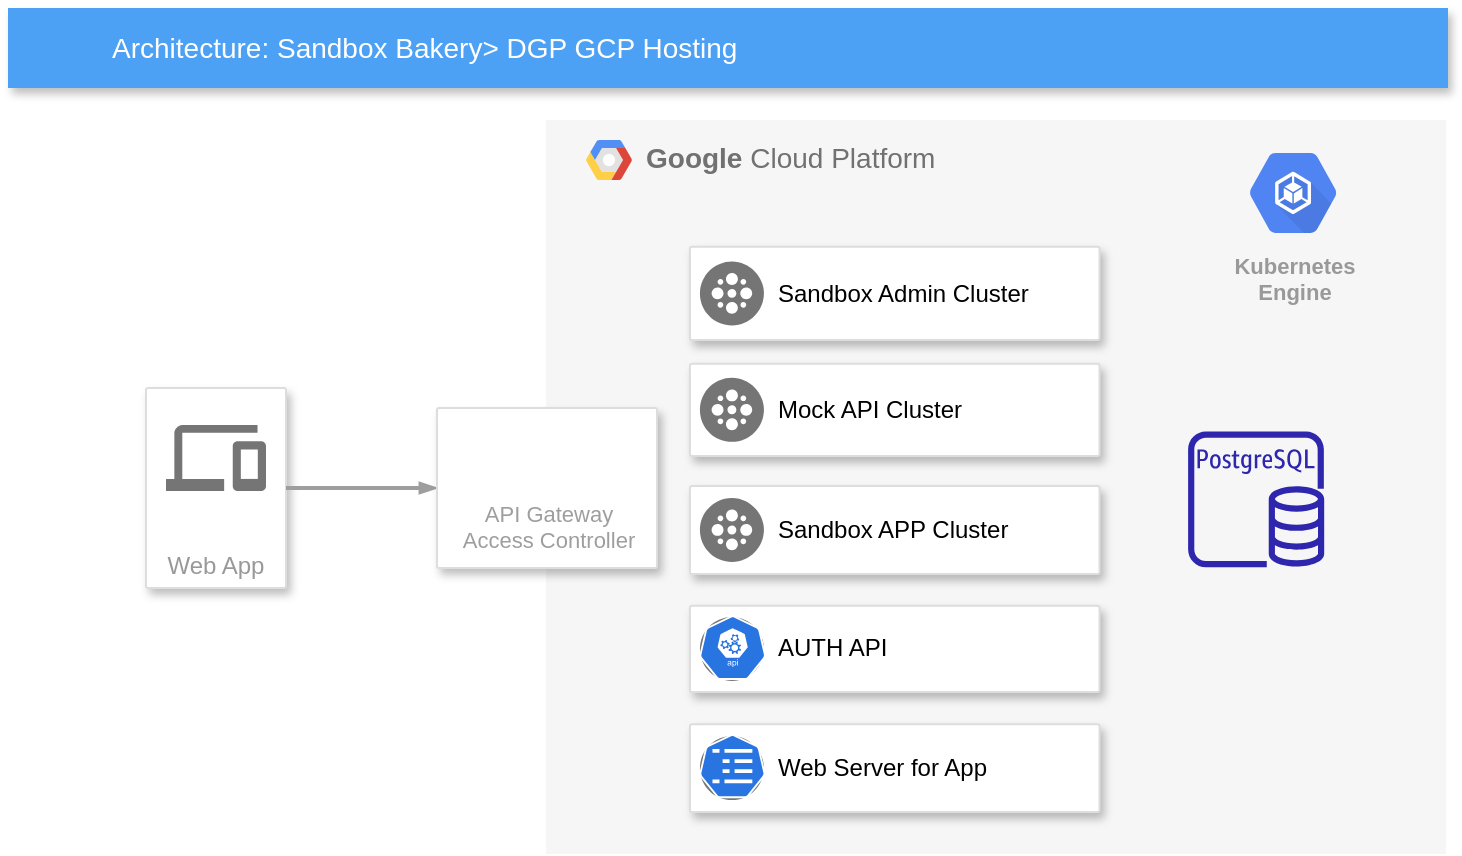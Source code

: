 <mxfile version="17.4.0" type="github" pages="3">
  <diagram id="f106602c-feb2-e66a-4537-3a34d633f6aa" name="Sandbox Bakery">
    <mxGraphModel dx="1662" dy="882" grid="1" gridSize="10" guides="1" tooltips="1" connect="1" arrows="1" fold="1" page="1" pageScale="1" pageWidth="1169" pageHeight="827" background="none" math="0" shadow="0">
      <root>
        <mxCell id="0" />
        <mxCell id="1" parent="0" />
        <mxCell id="14" value="&lt;b&gt;Google &lt;/b&gt;Cloud Platform" style="fillColor=#F6F6F6;strokeColor=none;shadow=0;gradientColor=none;fontSize=14;align=left;spacing=10;fontColor=#717171;9E9E9E;verticalAlign=top;spacingTop=-4;fontStyle=0;spacingLeft=40;html=1;" parent="1" vertex="1">
          <mxGeometry x="520" y="96" width="450" height="367" as="geometry" />
        </mxCell>
        <mxCell id="15" value="" style="shape=mxgraph.gcp2.google_cloud_platform;fillColor=#F6F6F6;strokeColor=none;shadow=0;gradientColor=none;" parent="14" vertex="1">
          <mxGeometry width="23" height="20" relative="1" as="geometry">
            <mxPoint x="20" y="10" as="offset" />
          </mxGeometry>
        </mxCell>
        <mxCell id="ZkhYqguhMuYWFJe9Dj88-1052" value="Kubernetes&#xa;Engine" style="sketch=0;html=1;fillColor=#5184F3;strokeColor=none;verticalAlign=top;labelPosition=center;verticalLabelPosition=bottom;align=center;spacingTop=-6;fontSize=11;fontStyle=1;fontColor=#999999;shape=mxgraph.gcp2.hexIcon;prIcon=container_engine" parent="14" vertex="1">
          <mxGeometry x="340.563" y="7.038" width="66.109" height="58.821" as="geometry" />
        </mxCell>
        <mxCell id="JJU6Y2cLOWEsTwv16sT9-1059" value="" style="sketch=0;outlineConnect=0;fontColor=#FFFFFFF;gradientColor=none;fillColor=#2E27AD;strokeColor=none;dashed=0;verticalLabelPosition=bottom;verticalAlign=top;align=center;html=1;fontSize=12;fontStyle=0;aspect=fixed;pointerEvents=1;shape=mxgraph.aws4.rds_postgresql_instance;" vertex="1" parent="14">
          <mxGeometry x="321.057" y="155.697" width="68.038" height="68.038" as="geometry" />
        </mxCell>
        <mxCell id="JJU6Y2cLOWEsTwv16sT9-1060" value="" style="strokeColor=#dddddd;shadow=1;strokeWidth=1;rounded=1;absoluteArcSize=1;arcSize=2;" vertex="1" parent="14">
          <mxGeometry x="71.96" y="63.39" width="204.81" height="46.61" as="geometry" />
        </mxCell>
        <mxCell id="JJU6Y2cLOWEsTwv16sT9-1061" value="Sandbox Admin Cluster" style="sketch=0;dashed=0;connectable=0;html=1;fillColor=#757575;strokeColor=none;shape=mxgraph.gcp2.cluster;part=1;labelPosition=right;verticalLabelPosition=middle;align=left;verticalAlign=middle;spacingLeft=5;fontSize=12;" vertex="1" parent="JJU6Y2cLOWEsTwv16sT9-1060">
          <mxGeometry y="0.5" width="32" height="32" relative="1" as="geometry">
            <mxPoint x="5" y="-16" as="offset" />
          </mxGeometry>
        </mxCell>
        <mxCell id="JJU6Y2cLOWEsTwv16sT9-1062" value="" style="strokeColor=#dddddd;shadow=1;strokeWidth=1;rounded=1;absoluteArcSize=1;arcSize=2;" vertex="1" parent="14">
          <mxGeometry x="71.96" y="121.85" width="204.81" height="46.15" as="geometry" />
        </mxCell>
        <mxCell id="JJU6Y2cLOWEsTwv16sT9-1063" value="Mock API Cluster" style="sketch=0;dashed=0;connectable=0;html=1;fillColor=#757575;strokeColor=none;shape=mxgraph.gcp2.cluster;part=1;labelPosition=right;verticalLabelPosition=middle;align=left;verticalAlign=middle;spacingLeft=5;fontSize=12;" vertex="1" parent="JJU6Y2cLOWEsTwv16sT9-1062">
          <mxGeometry y="0.5" width="32" height="32" relative="1" as="geometry">
            <mxPoint x="5" y="-16" as="offset" />
          </mxGeometry>
        </mxCell>
        <mxCell id="JJU6Y2cLOWEsTwv16sT9-1064" value="" style="strokeColor=#dddddd;shadow=1;strokeWidth=1;rounded=1;absoluteArcSize=1;arcSize=2;" vertex="1" parent="14">
          <mxGeometry x="71.96" y="182.94" width="204.81" height="44.06" as="geometry" />
        </mxCell>
        <mxCell id="JJU6Y2cLOWEsTwv16sT9-1065" value="Sandbox APP Cluster" style="sketch=0;dashed=0;connectable=0;html=1;fillColor=#757575;strokeColor=none;shape=mxgraph.gcp2.cluster;part=1;labelPosition=right;verticalLabelPosition=middle;align=left;verticalAlign=middle;spacingLeft=5;fontSize=12;" vertex="1" parent="JJU6Y2cLOWEsTwv16sT9-1064">
          <mxGeometry y="0.5" width="32" height="32" relative="1" as="geometry">
            <mxPoint x="5" y="-16" as="offset" />
          </mxGeometry>
        </mxCell>
        <mxCell id="jaP9C_nKmoWO6yQBkwcc-1048" value="" style="strokeColor=#dddddd;shadow=1;strokeWidth=1;rounded=1;absoluteArcSize=1;arcSize=2;" vertex="1" parent="14">
          <mxGeometry x="71.96" y="242.93" width="204.81" height="43.07" as="geometry" />
        </mxCell>
        <mxCell id="jaP9C_nKmoWO6yQBkwcc-1049" value="AUTH API" style="sketch=0;dashed=0;connectable=0;html=1;fillColor=#757575;strokeColor=none;shape=mxgraph.gcp2.cluster;part=1;labelPosition=right;verticalLabelPosition=middle;align=left;verticalAlign=middle;spacingLeft=5;fontSize=12;" vertex="1" parent="jaP9C_nKmoWO6yQBkwcc-1048">
          <mxGeometry y="0.5" width="32" height="32" relative="1" as="geometry">
            <mxPoint x="5" y="-16" as="offset" />
          </mxGeometry>
        </mxCell>
        <mxCell id="jaP9C_nKmoWO6yQBkwcc-1047" value="" style="sketch=0;html=1;dashed=0;whitespace=wrap;fillColor=#2875E2;strokeColor=#ffffff;points=[[0.005,0.63,0],[0.1,0.2,0],[0.9,0.2,0],[0.5,0,0],[0.995,0.63,0],[0.72,0.99,0],[0.5,1,0],[0.28,0.99,0]];shape=mxgraph.kubernetes.icon;prIcon=api" vertex="1" parent="jaP9C_nKmoWO6yQBkwcc-1048">
          <mxGeometry x="1.998" y="4.765" width="38.748" height="32.302" as="geometry" />
        </mxCell>
        <mxCell id="jaP9C_nKmoWO6yQBkwcc-1055" value="" style="strokeColor=#dddddd;shadow=1;strokeWidth=1;rounded=1;absoluteArcSize=1;arcSize=2;" vertex="1" parent="14">
          <mxGeometry x="71.96" y="302.1" width="204.81" height="43.9" as="geometry" />
        </mxCell>
        <mxCell id="jaP9C_nKmoWO6yQBkwcc-1056" value="Web Server for App" style="sketch=0;dashed=0;connectable=0;html=1;fillColor=#757575;strokeColor=none;shape=mxgraph.gcp2.cluster;part=1;labelPosition=right;verticalLabelPosition=middle;align=left;verticalAlign=middle;spacingLeft=5;fontSize=12;" vertex="1" parent="jaP9C_nKmoWO6yQBkwcc-1055">
          <mxGeometry y="0.5" width="32" height="32" relative="1" as="geometry">
            <mxPoint x="5" y="-16" as="offset" />
          </mxGeometry>
        </mxCell>
        <mxCell id="jaP9C_nKmoWO6yQBkwcc-1058" value="" style="sketch=0;html=1;dashed=0;whitespace=wrap;fillColor=#2875E2;strokeColor=#ffffff;points=[[0.005,0.63,0],[0.1,0.2,0],[0.9,0.2,0],[0.5,0,0],[0.995,0.63,0],[0.72,0.99,0],[0.5,1,0],[0.28,0.99,0]];shape=mxgraph.kubernetes.icon;prIcon=cm" vertex="1" parent="jaP9C_nKmoWO6yQBkwcc-1055">
          <mxGeometry x="4.642" y="3.991" width="33.212" height="33.923" as="geometry" />
        </mxCell>
        <mxCell id="1036" value="Web App" style="strokeColor=#dddddd;fillColor=#ffffff;shadow=1;strokeWidth=1;rounded=1;absoluteArcSize=1;arcSize=2;labelPosition=center;verticalLabelPosition=middle;align=center;verticalAlign=bottom;spacingLeft=0;fontColor=#999999;fontSize=12;whiteSpace=wrap;spacingBottom=2;html=1;" parent="1" vertex="1">
          <mxGeometry x="320" y="230" width="70" height="100" as="geometry" />
        </mxCell>
        <mxCell id="1037" value="" style="dashed=0;connectable=0;html=1;fillColor=#757575;strokeColor=none;shape=mxgraph.gcp2.desktop_and_mobile;part=1;" parent="1036" vertex="1">
          <mxGeometry x="0.5" width="50" height="33" relative="1" as="geometry">
            <mxPoint x="-25" y="18.5" as="offset" />
          </mxGeometry>
        </mxCell>
        <mxCell id="1047" style="edgeStyle=orthogonalEdgeStyle;rounded=0;html=1;labelBackgroundColor=none;startFill=1;startSize=4;endArrow=blockThin;endFill=1;endSize=4;jettySize=auto;orthogonalLoop=1;strokeColor=#9E9E9E;strokeWidth=2;fontSize=12;fontColor=#000000;align=left;dashed=0;entryX=0;entryY=0.5;entryDx=0;entryDy=0;" parent="1" target="1040" edge="1">
          <mxGeometry relative="1" as="geometry">
            <Array as="points">
              <mxPoint x="420" y="280" />
              <mxPoint x="420" y="280" />
            </Array>
            <mxPoint x="390" y="280" as="sourcePoint" />
          </mxGeometry>
        </mxCell>
        <mxCell id="1040" value="&lt;br&gt;&lt;br&gt;&lt;br&gt;API Gateway&lt;br&gt;Access Controller" style="strokeColor=#dddddd;fillColor=#ffffff;shadow=1;strokeWidth=1;rounded=1;absoluteArcSize=1;arcSize=2;fontSize=11;fontColor=#9E9E9E;align=center;html=1;" parent="1" vertex="1">
          <mxGeometry x="465.5" y="240" width="110" height="80" as="geometry" />
        </mxCell>
        <mxCell id="ZkhYqguhMuYWFJe9Dj88-1054" value="" style="shape=image;verticalLabelPosition=bottom;labelBackgroundColor=default;verticalAlign=top;aspect=fixed;imageAspect=0;image=https://2tjosk2rxzc21medji3nfn1g-wpengine.netdna-ssl.com/wp-content/uploads/2019/02/kong-combination-mark-blue-64px.png;" parent="1040" vertex="1">
          <mxGeometry x="18.81" y="14.286" width="72.38" height="24" as="geometry" />
        </mxCell>
        <mxCell id="818" value="Architecture: Sandbox Bakery&amp;gt; DGP GCP Hosting" style="fillColor=#4DA1F5;strokeColor=none;shadow=1;gradientColor=none;fontSize=14;align=left;spacingLeft=50;fontColor=#ffffff;html=1;" parent="1" vertex="1">
          <mxGeometry x="251" y="40" width="720" height="40" as="geometry" />
        </mxCell>
      </root>
    </mxGraphModel>
  </diagram>
  <diagram id="kPd_mqOg0Y3QEFR6gRm2" name="NFT Payment">
    <mxGraphModel dx="1955" dy="1038" grid="1" gridSize="10" guides="1" tooltips="1" connect="1" arrows="1" fold="1" page="1" pageScale="1" pageWidth="850" pageHeight="1100" math="0" shadow="0">
      <root>
        <mxCell id="0" />
        <mxCell id="1" parent="0" />
        <mxCell id="Aw5t7Govg1y07IQCxeLe-1" value="" style="rounded=0;whiteSpace=wrap;html=1;" vertex="1" parent="1">
          <mxGeometry x="220" y="540" width="460" height="100" as="geometry" />
        </mxCell>
        <mxCell id="Aw5t7Govg1y07IQCxeLe-2" value="" style="shape=image;html=1;verticalAlign=top;verticalLabelPosition=bottom;labelBackgroundColor=#ffffff;imageAspect=0;aspect=fixed;image=https://cdn1.iconfinder.com/data/icons/cryptocurrency-blockchain-fintech-free/32/Cryptocurrency_blockchain_data-37-128.png" vertex="1" parent="1">
          <mxGeometry x="286" y="563" width="70" height="70" as="geometry" />
        </mxCell>
        <mxCell id="Aw5t7Govg1y07IQCxeLe-3" value="" style="shape=image;html=1;verticalAlign=top;verticalLabelPosition=bottom;labelBackgroundColor=#ffffff;imageAspect=0;aspect=fixed;image=https://cdn1.iconfinder.com/data/icons/cryptocurrency-blockchain-fintech-free/32/Cryptocurrency_blockchain_data-37-128.png" vertex="1" parent="1">
          <mxGeometry x="361.5" y="563" width="70" height="70" as="geometry" />
        </mxCell>
        <mxCell id="Aw5t7Govg1y07IQCxeLe-4" value="" style="shape=image;html=1;verticalAlign=top;verticalLabelPosition=bottom;labelBackgroundColor=#ffffff;imageAspect=0;aspect=fixed;image=https://cdn1.iconfinder.com/data/icons/cryptocurrency-blockchain-fintech-free/32/Cryptocurrency_blockchain_data-37-128.png" vertex="1" parent="1">
          <mxGeometry x="436" y="567" width="70" height="70" as="geometry" />
        </mxCell>
        <mxCell id="Aw5t7Govg1y07IQCxeLe-5" value="" style="shape=image;html=1;verticalAlign=top;verticalLabelPosition=bottom;labelBackgroundColor=#ffffff;imageAspect=0;aspect=fixed;image=https://cdn1.iconfinder.com/data/icons/cryptocurrency-blockchain-fintech-free/32/Cryptocurrency_blockchain_data-37-128.png" vertex="1" parent="1">
          <mxGeometry x="516" y="567" width="70" height="70" as="geometry" />
        </mxCell>
        <mxCell id="Aw5t7Govg1y07IQCxeLe-6" value="&lt;span style=&quot;color: rgb(0 , 0 , 0) ; font-family: &amp;#34;helvetica&amp;#34; ; font-size: 12px ; font-style: normal ; font-weight: 400 ; letter-spacing: normal ; text-align: center ; text-indent: 0px ; text-transform: none ; word-spacing: 0px ; background-color: rgb(255 , 255 , 255) ; display: inline ; float: none&quot;&gt;ETH Blockchain&lt;/span&gt;" style="text;whiteSpace=wrap;html=1;" vertex="1" parent="1">
          <mxGeometry x="237" y="540" width="100" height="30" as="geometry" />
        </mxCell>
        <mxCell id="osBrfdoOtprJgC8VZFu6-2" value="ETH Full Node" style="shape=image;html=1;verticalAlign=top;verticalLabelPosition=bottom;labelBackgroundColor=#ffffff;imageAspect=0;aspect=fixed;image=https://cdn3.iconfinder.com/data/icons/currency-and-cryptocurrency-signs-1/64/cryptocurrency_blockchain_Ethereum_ETH-128.png" vertex="1" parent="1">
          <mxGeometry x="410" y="440" width="54.3" height="54.3" as="geometry" />
        </mxCell>
        <mxCell id="C295W4PRih3O9kjpNBs7-1" value="&lt;b&gt;Google &lt;/b&gt;Cloud Platform&amp;nbsp;&lt;br&gt;Sandbox Bakery" style="fillColor=#F6F6F6;strokeColor=none;shadow=0;gradientColor=none;fontSize=14;align=left;spacing=10;fontColor=#717171;9E9E9E;verticalAlign=top;spacingTop=-4;fontStyle=0;spacingLeft=40;html=1;" vertex="1" parent="1">
          <mxGeometry x="237" y="94" width="450" height="340" as="geometry" />
        </mxCell>
        <mxCell id="C295W4PRih3O9kjpNBs7-2" value="" style="shape=mxgraph.gcp2.google_cloud_platform;fillColor=#F6F6F6;strokeColor=none;shadow=0;gradientColor=none;" vertex="1" parent="C295W4PRih3O9kjpNBs7-1">
          <mxGeometry width="23" height="20" relative="1" as="geometry">
            <mxPoint x="20" y="10" as="offset" />
          </mxGeometry>
        </mxCell>
        <mxCell id="C295W4PRih3O9kjpNBs7-3" value="Kubernetes&#xa;Engine" style="sketch=0;html=1;fillColor=#5184F3;strokeColor=none;verticalAlign=top;labelPosition=center;verticalLabelPosition=bottom;align=center;spacingTop=-6;fontSize=11;fontStyle=1;fontColor=#999999;shape=mxgraph.gcp2.hexIcon;prIcon=container_engine" vertex="1" parent="C295W4PRih3O9kjpNBs7-1">
          <mxGeometry x="395" y="4.632" width="38.61" height="27.793" as="geometry" />
        </mxCell>
        <mxCell id="C295W4PRih3O9kjpNBs7-4" value="" style="sketch=0;outlineConnect=0;fontColor=#FFFFFFF;gradientColor=none;fillColor=#2E27AD;strokeColor=none;dashed=0;verticalLabelPosition=bottom;verticalAlign=top;align=center;html=1;fontSize=12;fontStyle=0;aspect=fixed;pointerEvents=1;shape=mxgraph.aws4.rds_postgresql_instance;" vertex="1" parent="C295W4PRih3O9kjpNBs7-1">
          <mxGeometry x="295.7" y="201.795" width="48.665" height="48.665" as="geometry" />
        </mxCell>
        <mxCell id="osBrfdoOtprJgC8VZFu6-1" value="Node" style="aspect=fixed;perimeter=ellipsePerimeter;html=1;align=center;shadow=0;dashed=0;spacingTop=3;image;image=img/lib/active_directory/generic_node.svg;" vertex="1" parent="C295W4PRih3O9kjpNBs7-1">
          <mxGeometry x="154.5" y="138.205" width="64.887" height="63.59" as="geometry" />
        </mxCell>
        <mxCell id="unVsdlj2klUjXud6CAIM-4" value="Image Container Registry" style="shape=image;html=1;verticalAlign=top;verticalLabelPosition=bottom;labelBackgroundColor=#ffffff;imageAspect=0;aspect=fixed;image=https://cdn4.iconfinder.com/data/icons/essential-part-2/32/126-Server-128.png" vertex="1" parent="C295W4PRih3O9kjpNBs7-1">
          <mxGeometry x="301.39" y="92.643" width="38.113" height="38.113" as="geometry" />
        </mxCell>
        <mxCell id="C295W4PRih3O9kjpNBs7-17" value="&lt;br&gt;&lt;br&gt;&lt;br&gt;API Gateway&lt;br&gt;Access Controller" style="strokeColor=#dddddd;fillColor=#ffffff;shadow=1;strokeWidth=1;rounded=1;absoluteArcSize=1;arcSize=2;fontSize=11;fontColor=#9E9E9E;align=center;html=1;" vertex="1" parent="1">
          <mxGeometry x="173" y="224" width="110" height="80" as="geometry" />
        </mxCell>
        <mxCell id="C295W4PRih3O9kjpNBs7-18" value="" style="shape=image;verticalLabelPosition=bottom;labelBackgroundColor=default;verticalAlign=top;aspect=fixed;imageAspect=0;image=https://2tjosk2rxzc21medji3nfn1g-wpengine.netdna-ssl.com/wp-content/uploads/2019/02/kong-combination-mark-blue-64px.png;" vertex="1" parent="C295W4PRih3O9kjpNBs7-17">
          <mxGeometry x="18.81" y="14.286" width="72.38" height="24" as="geometry" />
        </mxCell>
        <mxCell id="unVsdlj2klUjXud6CAIM-1" value="Web App" style="strokeColor=#dddddd;fillColor=#ffffff;shadow=1;strokeWidth=1;rounded=1;absoluteArcSize=1;arcSize=2;labelPosition=center;verticalLabelPosition=middle;align=center;verticalAlign=bottom;spacingLeft=0;fontColor=#999999;fontSize=12;whiteSpace=wrap;spacingBottom=2;html=1;" vertex="1" parent="1">
          <mxGeometry x="27.5" y="214" width="70" height="100" as="geometry" />
        </mxCell>
        <mxCell id="unVsdlj2klUjXud6CAIM-2" value="" style="dashed=0;connectable=0;html=1;fillColor=#757575;strokeColor=none;shape=mxgraph.gcp2.desktop_and_mobile;part=1;" vertex="1" parent="unVsdlj2klUjXud6CAIM-1">
          <mxGeometry x="0.5" width="50" height="33" relative="1" as="geometry">
            <mxPoint x="-25" y="18.5" as="offset" />
          </mxGeometry>
        </mxCell>
        <mxCell id="unVsdlj2klUjXud6CAIM-3" style="edgeStyle=orthogonalEdgeStyle;rounded=0;html=1;labelBackgroundColor=none;startFill=1;startSize=4;endArrow=blockThin;endFill=1;endSize=4;jettySize=auto;orthogonalLoop=1;strokeColor=#9E9E9E;strokeWidth=2;fontSize=12;fontColor=#000000;align=left;dashed=0;entryX=0;entryY=0.5;entryDx=0;entryDy=0;" edge="1" parent="1">
          <mxGeometry relative="1" as="geometry">
            <Array as="points">
              <mxPoint x="127.5" y="264" />
              <mxPoint x="127.5" y="264" />
            </Array>
            <mxPoint x="97.5" y="264" as="sourcePoint" />
            <mxPoint x="173" y="264" as="targetPoint" />
          </mxGeometry>
        </mxCell>
      </root>
    </mxGraphModel>
  </diagram>
  <diagram id="DWW4xn2G8R4gNXDJiR_V" name="Page-3">
    <mxGraphModel dx="950" dy="504" grid="1" gridSize="10" guides="1" tooltips="1" connect="1" arrows="1" fold="1" page="1" pageScale="1" pageWidth="850" pageHeight="1100" math="0" shadow="0">
      <root>
        <mxCell id="0" />
        <mxCell id="1" parent="0" />
        <mxCell id="5VeUjvJNurNlVpVG63F4-3" value="" style="swimlane;startSize=0;" vertex="1" parent="1">
          <mxGeometry x="430" y="100" width="410" height="270" as="geometry">
            <mxRectangle x="450" y="110" width="50" height="40" as="alternateBounds" />
          </mxGeometry>
        </mxCell>
        <mxCell id="5VeUjvJNurNlVpVG63F4-13" value="" style="swimlane;startSize=0;fontSize=8;" vertex="1" parent="5VeUjvJNurNlVpVG63F4-3">
          <mxGeometry x="20" y="70" width="170" height="140" as="geometry" />
        </mxCell>
        <mxCell id="5VeUjvJNurNlVpVG63F4-16" value="Company A" style="swimlane;fontStyle=0;childLayout=stackLayout;horizontal=1;startSize=30;horizontalStack=0;resizeParent=1;resizeParentMax=0;resizeLast=0;collapsible=1;marginBottom=0;fontSize=8;" vertex="1" parent="5VeUjvJNurNlVpVG63F4-13">
          <mxGeometry x="7" y="40" width="75" height="90" as="geometry" />
        </mxCell>
        <mxCell id="5VeUjvJNurNlVpVG63F4-17" value="Project 1&#xa;Dev1&#xa;Dev2 " style="text;strokeColor=none;fillColor=none;align=left;verticalAlign=middle;spacingLeft=4;spacingRight=4;overflow=hidden;points=[[0,0.5],[1,0.5]];portConstraint=eastwest;rotatable=0;fontSize=8;" vertex="1" parent="5VeUjvJNurNlVpVG63F4-16">
          <mxGeometry y="30" width="75" height="30" as="geometry" />
        </mxCell>
        <mxCell id="5VeUjvJNurNlVpVG63F4-19" value=" " style="text;strokeColor=none;fillColor=none;align=left;verticalAlign=middle;spacingLeft=4;spacingRight=4;overflow=hidden;points=[[0,0.5],[1,0.5]];portConstraint=eastwest;rotatable=0;fontSize=8;" vertex="1" parent="5VeUjvJNurNlVpVG63F4-16">
          <mxGeometry y="60" width="75" height="30" as="geometry" />
        </mxCell>
        <mxCell id="5VeUjvJNurNlVpVG63F4-20" value="Company B" style="swimlane;fontStyle=0;childLayout=stackLayout;horizontal=1;startSize=30;horizontalStack=0;resizeParent=1;resizeParentMax=0;resizeLast=0;collapsible=1;marginBottom=0;fontSize=8;" vertex="1" parent="5VeUjvJNurNlVpVG63F4-13">
          <mxGeometry x="88" y="40" width="75" height="90" as="geometry" />
        </mxCell>
        <mxCell id="5VeUjvJNurNlVpVG63F4-21" value="Project 1&#xa;Dev1&#xa;Dev2" style="text;strokeColor=none;fillColor=none;align=left;verticalAlign=middle;spacingLeft=4;spacingRight=4;overflow=hidden;points=[[0,0.5],[1,0.5]];portConstraint=eastwest;rotatable=0;fontSize=8;" vertex="1" parent="5VeUjvJNurNlVpVG63F4-20">
          <mxGeometry y="30" width="75" height="30" as="geometry" />
        </mxCell>
        <mxCell id="5VeUjvJNurNlVpVG63F4-23" value="Project 2&#xa;Dev1" style="text;strokeColor=none;fillColor=none;align=left;verticalAlign=middle;spacingLeft=4;spacingRight=4;overflow=hidden;points=[[0,0.5],[1,0.5]];portConstraint=eastwest;rotatable=0;fontSize=8;" vertex="1" parent="5VeUjvJNurNlVpVG63F4-20">
          <mxGeometry y="60" width="75" height="30" as="geometry" />
        </mxCell>
        <mxCell id="5VeUjvJNurNlVpVG63F4-14" value="&lt;b&gt;Wholesale Sandbox Groups&lt;/b&gt;" style="text;html=1;align=center;verticalAlign=middle;resizable=0;points=[];autosize=1;strokeColor=none;fillColor=none;fontSize=8;" vertex="1" parent="5VeUjvJNurNlVpVG63F4-13">
          <mxGeometry x="20" width="120" height="20" as="geometry" />
        </mxCell>
        <mxCell id="5VeUjvJNurNlVpVG63F4-24" value="" style="swimlane;startSize=0;fontSize=8;" vertex="1" parent="5VeUjvJNurNlVpVG63F4-3">
          <mxGeometry x="220" y="70" width="130" height="140" as="geometry" />
        </mxCell>
        <mxCell id="5VeUjvJNurNlVpVG63F4-26" value="API X.1.1" style="swimlane;fontStyle=0;childLayout=stackLayout;horizontal=1;startSize=30;horizontalStack=0;resizeParent=1;resizeParentMax=0;resizeLast=0;collapsible=1;marginBottom=0;fontSize=8;" vertex="1" collapsed="1" parent="5VeUjvJNurNlVpVG63F4-24">
          <mxGeometry x="43" y="34" width="70" height="20" as="geometry">
            <mxRectangle x="33" y="40" width="75" height="60" as="alternateBounds" />
          </mxGeometry>
        </mxCell>
        <mxCell id="5VeUjvJNurNlVpVG63F4-28" value=" " style="text;strokeColor=none;fillColor=none;align=left;verticalAlign=middle;spacingLeft=4;spacingRight=4;overflow=hidden;points=[[0,0.5],[1,0.5]];portConstraint=eastwest;rotatable=0;fontSize=8;" vertex="1" parent="5VeUjvJNurNlVpVG63F4-26">
          <mxGeometry y="30" width="75" height="30" as="geometry" />
        </mxCell>
        <mxCell id="5VeUjvJNurNlVpVG63F4-34" value="API X.1.2" style="swimlane;fontStyle=0;childLayout=stackLayout;horizontal=1;startSize=30;horizontalStack=0;resizeParent=1;resizeParentMax=0;resizeLast=0;collapsible=1;marginBottom=0;fontSize=8;" vertex="1" collapsed="1" parent="5VeUjvJNurNlVpVG63F4-24">
          <mxGeometry x="43" y="63" width="70" height="20" as="geometry">
            <mxRectangle x="33" y="40" width="75" height="60" as="alternateBounds" />
          </mxGeometry>
        </mxCell>
        <mxCell id="5VeUjvJNurNlVpVG63F4-35" value=" " style="text;strokeColor=none;fillColor=none;align=left;verticalAlign=middle;spacingLeft=4;spacingRight=4;overflow=hidden;points=[[0,0.5],[1,0.5]];portConstraint=eastwest;rotatable=0;fontSize=8;" vertex="1" parent="5VeUjvJNurNlVpVG63F4-34">
          <mxGeometry y="30" width="75" height="30" as="geometry" />
        </mxCell>
        <mxCell id="5VeUjvJNurNlVpVG63F4-36" value="API X.1.3" style="swimlane;fontStyle=0;childLayout=stackLayout;horizontal=1;startSize=30;horizontalStack=0;resizeParent=1;resizeParentMax=0;resizeLast=0;collapsible=1;marginBottom=0;fontSize=8;" vertex="1" collapsed="1" parent="5VeUjvJNurNlVpVG63F4-24">
          <mxGeometry x="43" y="92" width="70" height="20" as="geometry">
            <mxRectangle x="33" y="120" width="75" height="60" as="alternateBounds" />
          </mxGeometry>
        </mxCell>
        <mxCell id="5VeUjvJNurNlVpVG63F4-37" value=" " style="text;strokeColor=none;fillColor=none;align=left;verticalAlign=middle;spacingLeft=4;spacingRight=4;overflow=hidden;points=[[0,0.5],[1,0.5]];portConstraint=eastwest;rotatable=0;fontSize=8;" vertex="1" parent="5VeUjvJNurNlVpVG63F4-36">
          <mxGeometry y="30" width="75" height="30" as="geometry" />
        </mxCell>
        <mxCell id="5VeUjvJNurNlVpVG63F4-5" value="Developer Portal" style="text;html=1;strokeColor=none;fillColor=none;align=center;verticalAlign=middle;whiteSpace=wrap;rounded=0;" vertex="1" parent="5VeUjvJNurNlVpVG63F4-3">
          <mxGeometry x="10" width="190" height="30" as="geometry" />
        </mxCell>
        <mxCell id="5VeUjvJNurNlVpVG63F4-25" value="&lt;b&gt;API Docs&lt;/b&gt;" style="text;html=1;align=center;verticalAlign=middle;resizable=0;points=[];autosize=1;strokeColor=none;fillColor=none;fontSize=8;" vertex="1" parent="5VeUjvJNurNlVpVG63F4-3">
          <mxGeometry x="270" y="70" width="50" height="20" as="geometry" />
        </mxCell>
        <mxCell id="5VeUjvJNurNlVpVG63F4-40" value="Sandbox Controller" style="rounded=0;whiteSpace=wrap;html=1;fontSize=8;" vertex="1" parent="5VeUjvJNurNlVpVG63F4-3">
          <mxGeometry x="320" y="227" width="70" height="30" as="geometry" />
        </mxCell>
        <mxCell id="5VeUjvJNurNlVpVG63F4-9" value="Sandbox Admin&lt;br&gt;HSBC" style="points=[[0.35,0,0],[0.98,0.51,0],[1,0.71,0],[0.67,1,0],[0,0.795,0],[0,0.65,0]];verticalLabelPosition=bottom;sketch=0;html=1;verticalAlign=top;aspect=fixed;align=center;pointerEvents=1;shape=mxgraph.cisco19.user;fillColor=#005073;strokeColor=none;" vertex="1" parent="1">
          <mxGeometry x="350" y="250" width="50" height="50" as="geometry" />
        </mxCell>
        <mxCell id="5VeUjvJNurNlVpVG63F4-10" value="Developer" style="points=[[0.35,0,0],[0.98,0.51,0],[1,0.71,0],[0.67,1,0],[0,0.795,0],[0,0.65,0]];verticalLabelPosition=bottom;sketch=0;html=1;verticalAlign=top;aspect=fixed;align=center;pointerEvents=1;shape=mxgraph.cisco19.user;fillColor=#005073;strokeColor=none;" vertex="1" parent="1">
          <mxGeometry x="350" y="130" width="50" height="50" as="geometry" />
        </mxCell>
        <mxCell id="TD0l9zmvKjKw0xflTruU-1" value="&lt;b&gt;GCP - Wholesale Banking&lt;/b&gt;" style="fillColor=#F6F6F6;strokeColor=none;shadow=0;gradientColor=none;fontSize=14;align=left;spacing=10;fontColor=#717171;9E9E9E;verticalAlign=top;spacingTop=-4;fontStyle=0;spacingLeft=40;html=1;" vertex="1" parent="1">
          <mxGeometry x="865" y="110" width="490" height="283" as="geometry" />
        </mxCell>
        <mxCell id="TD0l9zmvKjKw0xflTruU-2" value="" style="shape=mxgraph.gcp2.google_cloud_platform;fillColor=#F6F6F6;strokeColor=none;shadow=0;gradientColor=none;" vertex="1" parent="TD0l9zmvKjKw0xflTruU-1">
          <mxGeometry width="23" height="20" relative="1" as="geometry">
            <mxPoint x="20" y="10" as="offset" />
          </mxGeometry>
        </mxCell>
        <mxCell id="TD0l9zmvKjKw0xflTruU-3" value="Cloud LB" style="sketch=0;html=1;fillColor=#5184F3;strokeColor=none;verticalAlign=top;labelPosition=center;verticalLabelPosition=bottom;align=center;spacingTop=-6;fontSize=11;fontStyle=1;fontColor=#999999;shape=mxgraph.gcp2.hexIcon;prIcon=container_engine" vertex="1" parent="TD0l9zmvKjKw0xflTruU-1">
          <mxGeometry x="370.835" y="5.427" width="71.986" height="45.358" as="geometry" />
        </mxCell>
        <mxCell id="TD0l9zmvKjKw0xflTruU-20" value="" style="swimlane;startSize=0;fontSize=8;" vertex="1" parent="TD0l9zmvKjKw0xflTruU-1">
          <mxGeometry x="50" y="32.95" width="220" height="227.05" as="geometry">
            <mxRectangle x="50" y="32.95" width="50" height="40" as="alternateBounds" />
          </mxGeometry>
        </mxCell>
        <mxCell id="TD0l9zmvKjKw0xflTruU-22" value="" style="strokeColor=#dddddd;shadow=1;strokeWidth=1;rounded=1;absoluteArcSize=1;arcSize=2;fontSize=8;" vertex="1" parent="TD0l9zmvKjKw0xflTruU-20">
          <mxGeometry x="17.5" y="7.1" width="185" height="39.95" as="geometry" />
        </mxCell>
        <mxCell id="TD0l9zmvKjKw0xflTruU-23" value="&lt;font color=&quot;#000000&quot;&gt;HSBC Wholesale&amp;nbsp;&lt;/font&gt;&lt;br&gt;Apigee API Platform" style="sketch=0;dashed=0;connectable=0;html=1;fillColor=#5184F3;strokeColor=none;shape=mxgraph.gcp2.hexIcon;prIcon=apigee_api_platform;part=1;labelPosition=right;verticalLabelPosition=middle;align=left;verticalAlign=middle;spacingLeft=5;fontColor=#999999;fontSize=12;" vertex="1" parent="TD0l9zmvKjKw0xflTruU-22">
          <mxGeometry y="0.5" width="44" height="39" relative="1" as="geometry">
            <mxPoint x="5" y="-19.5" as="offset" />
          </mxGeometry>
        </mxCell>
      </root>
    </mxGraphModel>
  </diagram>
</mxfile>

